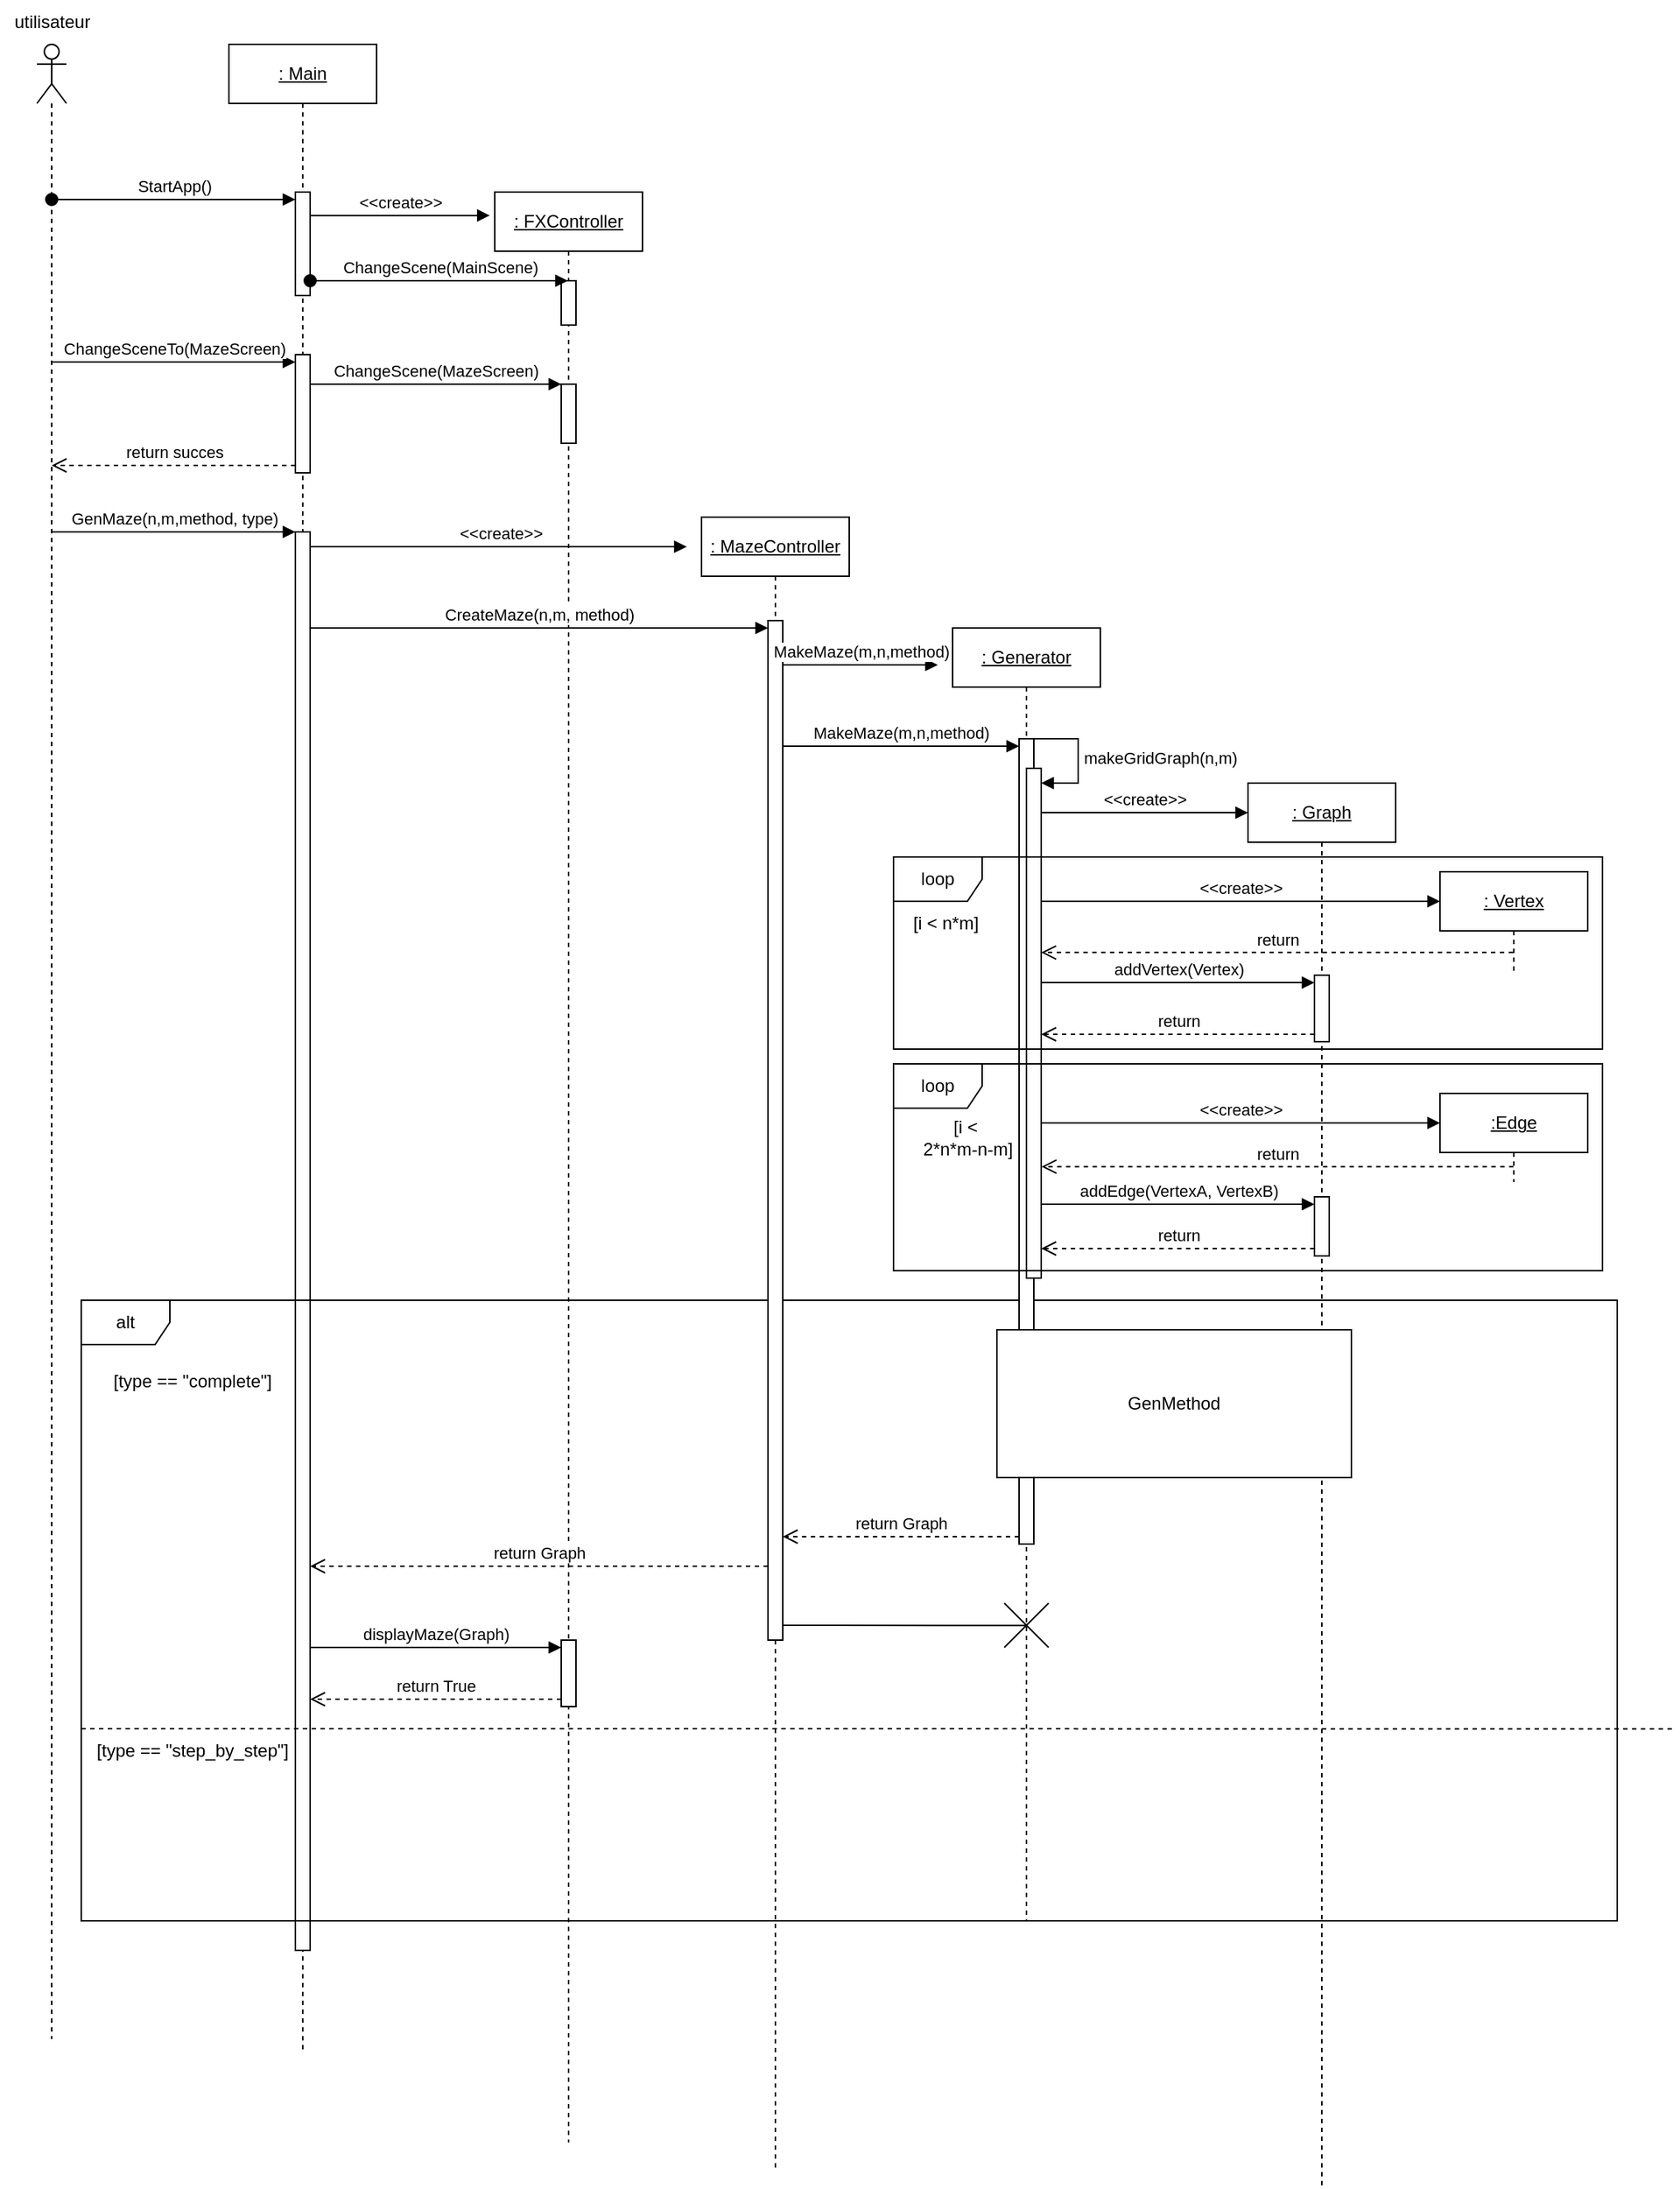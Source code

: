 <mxfile version="26.2.14">
  <diagram name="Page-1" id="IkOOb1YIsuJRBEpDu00r">
    <mxGraphModel dx="1248" dy="731" grid="1" gridSize="10" guides="1" tooltips="1" connect="1" arrows="1" fold="1" page="1" pageScale="1" pageWidth="827" pageHeight="1169" math="0" shadow="0">
      <root>
        <mxCell id="0" />
        <mxCell id="1" parent="0" />
        <mxCell id="ZBPYpFlRpq4H9dJQW1go-1" value="" style="shape=umlLifeline;perimeter=lifelinePerimeter;whiteSpace=wrap;html=1;container=1;dropTarget=0;collapsible=0;recursiveResize=0;outlineConnect=0;portConstraint=eastwest;newEdgeStyle={&quot;curved&quot;:0,&quot;rounded&quot;:0};participant=umlActor;" vertex="1" parent="1">
          <mxGeometry x="30" y="160" width="20" height="1350" as="geometry" />
        </mxCell>
        <mxCell id="ZBPYpFlRpq4H9dJQW1go-2" value="&lt;u&gt;: Main&lt;/u&gt;" style="shape=umlLifeline;perimeter=lifelinePerimeter;whiteSpace=wrap;html=1;container=1;dropTarget=0;collapsible=0;recursiveResize=0;outlineConnect=0;portConstraint=eastwest;newEdgeStyle={&quot;curved&quot;:0,&quot;rounded&quot;:0};" vertex="1" parent="1">
          <mxGeometry x="160" y="160" width="100" height="1360" as="geometry" />
        </mxCell>
        <mxCell id="ZBPYpFlRpq4H9dJQW1go-7" value="" style="html=1;points=[[0,0,0,0,5],[0,1,0,0,-5],[1,0,0,0,5],[1,1,0,0,-5]];perimeter=orthogonalPerimeter;outlineConnect=0;targetShapes=umlLifeline;portConstraint=eastwest;newEdgeStyle={&quot;curved&quot;:0,&quot;rounded&quot;:0};" vertex="1" parent="ZBPYpFlRpq4H9dJQW1go-2">
          <mxGeometry x="45" y="100" width="10" height="70" as="geometry" />
        </mxCell>
        <mxCell id="ZBPYpFlRpq4H9dJQW1go-14" value="" style="html=1;points=[[0,0,0,0,5],[0,1,0,0,-5],[1,0,0,0,5],[1,1,0,0,-5]];perimeter=orthogonalPerimeter;outlineConnect=0;targetShapes=umlLifeline;portConstraint=eastwest;newEdgeStyle={&quot;curved&quot;:0,&quot;rounded&quot;:0};" vertex="1" parent="ZBPYpFlRpq4H9dJQW1go-2">
          <mxGeometry x="45" y="210" width="10" height="80" as="geometry" />
        </mxCell>
        <mxCell id="ZBPYpFlRpq4H9dJQW1go-20" value="" style="html=1;points=[[0,0,0,0,5],[0,1,0,0,-5],[1,0,0,0,5],[1,1,0,0,-5]];perimeter=orthogonalPerimeter;outlineConnect=0;targetShapes=umlLifeline;portConstraint=eastwest;newEdgeStyle={&quot;curved&quot;:0,&quot;rounded&quot;:0};" vertex="1" parent="ZBPYpFlRpq4H9dJQW1go-2">
          <mxGeometry x="45" y="330" width="10" height="960" as="geometry" />
        </mxCell>
        <mxCell id="ZBPYpFlRpq4H9dJQW1go-3" value="utilisateur" style="text;html=1;align=center;verticalAlign=middle;resizable=0;points=[];autosize=1;strokeColor=none;fillColor=none;" vertex="1" parent="1">
          <mxGeometry x="5" y="130" width="70" height="30" as="geometry" />
        </mxCell>
        <mxCell id="ZBPYpFlRpq4H9dJQW1go-6" value="&amp;lt;&amp;lt;create&amp;gt;&amp;gt;" style="html=1;verticalAlign=bottom;endArrow=block;curved=0;rounded=0;entryX=-0.034;entryY=0.012;entryDx=0;entryDy=0;entryPerimeter=0;" edge="1" parent="1" source="ZBPYpFlRpq4H9dJQW1go-7" target="ZBPYpFlRpq4H9dJQW1go-9">
          <mxGeometry x="0.007" width="80" relative="1" as="geometry">
            <mxPoint x="220" y="270" as="sourcePoint" />
            <mxPoint x="330" y="270" as="targetPoint" />
            <mxPoint as="offset" />
          </mxGeometry>
        </mxCell>
        <mxCell id="ZBPYpFlRpq4H9dJQW1go-8" value="StartApp()" style="html=1;verticalAlign=bottom;startArrow=oval;endArrow=block;startSize=8;curved=0;rounded=0;entryX=0;entryY=0;entryDx=0;entryDy=5;" edge="1" target="ZBPYpFlRpq4H9dJQW1go-7" parent="1" source="ZBPYpFlRpq4H9dJQW1go-1">
          <mxGeometry relative="1" as="geometry">
            <mxPoint x="135" y="265" as="sourcePoint" />
          </mxGeometry>
        </mxCell>
        <mxCell id="ZBPYpFlRpq4H9dJQW1go-9" value="&lt;u&gt;: FXController&lt;/u&gt;" style="shape=umlLifeline;perimeter=lifelinePerimeter;whiteSpace=wrap;html=1;container=1;dropTarget=0;collapsible=0;recursiveResize=0;outlineConnect=0;portConstraint=eastwest;newEdgeStyle={&quot;curved&quot;:0,&quot;rounded&quot;:0};" vertex="1" parent="1">
          <mxGeometry x="340" y="260" width="100" height="1320" as="geometry" />
        </mxCell>
        <mxCell id="ZBPYpFlRpq4H9dJQW1go-11" value="" style="html=1;points=[[0,0,0,0,5],[0,1,0,0,-5],[1,0,0,0,5],[1,1,0,0,-5]];perimeter=orthogonalPerimeter;outlineConnect=0;targetShapes=umlLifeline;portConstraint=eastwest;newEdgeStyle={&quot;curved&quot;:0,&quot;rounded&quot;:0};" vertex="1" parent="ZBPYpFlRpq4H9dJQW1go-9">
          <mxGeometry x="45" y="60" width="10" height="30" as="geometry" />
        </mxCell>
        <mxCell id="ZBPYpFlRpq4H9dJQW1go-18" value="" style="html=1;points=[[0,0,0,0,5],[0,1,0,0,-5],[1,0,0,0,5],[1,1,0,0,-5]];perimeter=orthogonalPerimeter;outlineConnect=0;targetShapes=umlLifeline;portConstraint=eastwest;newEdgeStyle={&quot;curved&quot;:0,&quot;rounded&quot;:0};" vertex="1" parent="ZBPYpFlRpq4H9dJQW1go-9">
          <mxGeometry x="45" y="130" width="10" height="40" as="geometry" />
        </mxCell>
        <mxCell id="ZBPYpFlRpq4H9dJQW1go-10" value="ChangeScene(MainScene)" style="html=1;verticalAlign=bottom;startArrow=oval;endArrow=block;startSize=8;curved=0;rounded=0;" edge="1" parent="1" source="ZBPYpFlRpq4H9dJQW1go-7" target="ZBPYpFlRpq4H9dJQW1go-9">
          <mxGeometry relative="1" as="geometry">
            <mxPoint x="50" y="275" as="sourcePoint" />
            <mxPoint x="215" y="275" as="targetPoint" />
            <Array as="points">
              <mxPoint x="380" y="320" />
            </Array>
          </mxGeometry>
        </mxCell>
        <mxCell id="ZBPYpFlRpq4H9dJQW1go-15" value="ChangeSceneTo(MazeScreen)" style="html=1;verticalAlign=bottom;endArrow=block;curved=0;rounded=0;entryX=0;entryY=0;entryDx=0;entryDy=5;" edge="1" target="ZBPYpFlRpq4H9dJQW1go-14" parent="1" source="ZBPYpFlRpq4H9dJQW1go-1">
          <mxGeometry relative="1" as="geometry">
            <mxPoint x="135" y="375" as="sourcePoint" />
          </mxGeometry>
        </mxCell>
        <mxCell id="ZBPYpFlRpq4H9dJQW1go-16" value="return succes" style="html=1;verticalAlign=bottom;endArrow=open;dashed=1;endSize=8;curved=0;rounded=0;exitX=0;exitY=1;exitDx=0;exitDy=-5;" edge="1" source="ZBPYpFlRpq4H9dJQW1go-14" parent="1" target="ZBPYpFlRpq4H9dJQW1go-1">
          <mxGeometry relative="1" as="geometry">
            <mxPoint x="135" y="445" as="targetPoint" />
          </mxGeometry>
        </mxCell>
        <mxCell id="ZBPYpFlRpq4H9dJQW1go-17" value="ChangeScene(MazeScreen)" style="html=1;verticalAlign=bottom;endArrow=block;curved=0;rounded=0;entryX=0;entryY=0;entryDx=0;entryDy=5;" edge="1" parent="1" source="ZBPYpFlRpq4H9dJQW1go-14">
          <mxGeometry relative="1" as="geometry">
            <mxPoint x="220" y="390" as="sourcePoint" />
            <mxPoint x="385" y="390" as="targetPoint" />
          </mxGeometry>
        </mxCell>
        <mxCell id="ZBPYpFlRpq4H9dJQW1go-19" value="GenMaze(n,m,method, type)" style="html=1;verticalAlign=bottom;endArrow=block;curved=0;rounded=0;entryX=0;entryY=0;entryDx=0;entryDy=5;" edge="1" parent="1">
          <mxGeometry relative="1" as="geometry">
            <mxPoint x="40" y="490" as="sourcePoint" />
            <mxPoint x="205" y="490" as="targetPoint" />
          </mxGeometry>
        </mxCell>
        <mxCell id="ZBPYpFlRpq4H9dJQW1go-21" value="&lt;u&gt;: MazeController&lt;/u&gt;" style="shape=umlLifeline;perimeter=lifelinePerimeter;whiteSpace=wrap;html=1;container=1;dropTarget=0;collapsible=0;recursiveResize=0;outlineConnect=0;portConstraint=eastwest;newEdgeStyle={&quot;curved&quot;:0,&quot;rounded&quot;:0};" vertex="1" parent="1">
          <mxGeometry x="480" y="480" width="100" height="1120" as="geometry" />
        </mxCell>
        <mxCell id="ZBPYpFlRpq4H9dJQW1go-24" value="&amp;lt;&amp;lt;create&amp;gt;&amp;gt;" style="html=1;verticalAlign=bottom;endArrow=block;curved=0;rounded=0;" edge="1" parent="1" source="ZBPYpFlRpq4H9dJQW1go-20">
          <mxGeometry x="0.007" width="80" relative="1" as="geometry">
            <mxPoint x="220" y="500" as="sourcePoint" />
            <mxPoint x="470" y="500" as="targetPoint" />
            <mxPoint as="offset" />
          </mxGeometry>
        </mxCell>
        <mxCell id="ZBPYpFlRpq4H9dJQW1go-28" value="alt" style="shape=umlFrame;whiteSpace=wrap;html=1;pointerEvents=0;" vertex="1" parent="1">
          <mxGeometry x="60" y="1010" width="1040" height="420" as="geometry" />
        </mxCell>
        <mxCell id="ZBPYpFlRpq4H9dJQW1go-29" value="[type == &quot;complete&quot;]" style="text;html=1;align=center;verticalAlign=middle;resizable=0;points=[];autosize=1;strokeColor=none;fillColor=none;" vertex="1" parent="1">
          <mxGeometry x="70" y="1050" width="130" height="30" as="geometry" />
        </mxCell>
        <mxCell id="ZBPYpFlRpq4H9dJQW1go-30" value="&lt;u&gt;: Generator&lt;/u&gt;" style="shape=umlLifeline;perimeter=lifelinePerimeter;whiteSpace=wrap;html=1;container=1;dropTarget=0;collapsible=0;recursiveResize=0;outlineConnect=0;portConstraint=eastwest;newEdgeStyle={&quot;curved&quot;:0,&quot;rounded&quot;:0};" vertex="1" parent="1">
          <mxGeometry x="650" y="555" width="100" height="875" as="geometry" />
        </mxCell>
        <mxCell id="ZBPYpFlRpq4H9dJQW1go-35" value="" style="html=1;points=[[0,0,0,0,5],[0,1,0,0,-5],[1,0,0,0,5],[1,1,0,0,-5]];perimeter=orthogonalPerimeter;outlineConnect=0;targetShapes=umlLifeline;portConstraint=eastwest;newEdgeStyle={&quot;curved&quot;:0,&quot;rounded&quot;:0};" vertex="1" parent="ZBPYpFlRpq4H9dJQW1go-30">
          <mxGeometry x="45" y="75" width="10" height="545" as="geometry" />
        </mxCell>
        <mxCell id="ZBPYpFlRpq4H9dJQW1go-48" value="" style="html=1;points=[[0,0,0,0,5],[0,1,0,0,-5],[1,0,0,0,5],[1,1,0,0,-5]];perimeter=orthogonalPerimeter;outlineConnect=0;targetShapes=umlLifeline;portConstraint=eastwest;newEdgeStyle={&quot;curved&quot;:0,&quot;rounded&quot;:0};" vertex="1" parent="ZBPYpFlRpq4H9dJQW1go-30">
          <mxGeometry x="50" y="95" width="10" height="345" as="geometry" />
        </mxCell>
        <mxCell id="ZBPYpFlRpq4H9dJQW1go-49" value="makeGridGraph(n,m)" style="html=1;align=left;spacingLeft=2;endArrow=block;rounded=0;edgeStyle=orthogonalEdgeStyle;curved=0;rounded=0;" edge="1" target="ZBPYpFlRpq4H9dJQW1go-48" parent="ZBPYpFlRpq4H9dJQW1go-30">
          <mxGeometry relative="1" as="geometry">
            <mxPoint x="55" y="75" as="sourcePoint" />
            <Array as="points">
              <mxPoint x="85" y="105" />
            </Array>
          </mxGeometry>
        </mxCell>
        <mxCell id="ZBPYpFlRpq4H9dJQW1go-31" value="&lt;u&gt;: Graph&lt;/u&gt;" style="shape=umlLifeline;perimeter=lifelinePerimeter;whiteSpace=wrap;html=1;container=1;dropTarget=0;collapsible=0;recursiveResize=0;outlineConnect=0;portConstraint=eastwest;newEdgeStyle={&quot;curved&quot;:0,&quot;rounded&quot;:0};" vertex="1" parent="1">
          <mxGeometry x="850" y="660" width="100" height="950" as="geometry" />
        </mxCell>
        <mxCell id="ZBPYpFlRpq4H9dJQW1go-57" value="addVertex(Vertex)" style="html=1;verticalAlign=bottom;endArrow=block;curved=0;rounded=0;entryX=0;entryY=0;entryDx=0;entryDy=5;" edge="1" target="ZBPYpFlRpq4H9dJQW1go-56" parent="ZBPYpFlRpq4H9dJQW1go-31">
          <mxGeometry relative="1" as="geometry">
            <mxPoint x="-140.0" y="135" as="sourcePoint" />
          </mxGeometry>
        </mxCell>
        <mxCell id="ZBPYpFlRpq4H9dJQW1go-58" value="return" style="html=1;verticalAlign=bottom;endArrow=open;dashed=1;endSize=8;curved=0;rounded=0;exitX=0;exitY=1;exitDx=0;exitDy=-5;" edge="1" source="ZBPYpFlRpq4H9dJQW1go-56" parent="ZBPYpFlRpq4H9dJQW1go-31">
          <mxGeometry relative="1" as="geometry">
            <mxPoint x="-140.0" y="170" as="targetPoint" />
          </mxGeometry>
        </mxCell>
        <mxCell id="ZBPYpFlRpq4H9dJQW1go-56" value="" style="html=1;points=[[0,0,0,0,5],[0,1,0,0,-5],[1,0,0,0,5],[1,1,0,0,-5]];perimeter=orthogonalPerimeter;outlineConnect=0;targetShapes=umlLifeline;portConstraint=eastwest;newEdgeStyle={&quot;curved&quot;:0,&quot;rounded&quot;:0};" vertex="1" parent="ZBPYpFlRpq4H9dJQW1go-31">
          <mxGeometry x="45" y="130" width="10" height="45" as="geometry" />
        </mxCell>
        <mxCell id="ZBPYpFlRpq4H9dJQW1go-63" value="" style="html=1;points=[[0,0,0,0,5],[0,1,0,0,-5],[1,0,0,0,5],[1,1,0,0,-5]];perimeter=orthogonalPerimeter;outlineConnect=0;targetShapes=umlLifeline;portConstraint=eastwest;newEdgeStyle={&quot;curved&quot;:0,&quot;rounded&quot;:0};" vertex="1" parent="ZBPYpFlRpq4H9dJQW1go-31">
          <mxGeometry x="45" y="280" width="10" height="40" as="geometry" />
        </mxCell>
        <mxCell id="ZBPYpFlRpq4H9dJQW1go-32" value="" style="html=1;points=[[0,0,0,0,5],[0,1,0,0,-5],[1,0,0,0,5],[1,1,0,0,-5]];perimeter=orthogonalPerimeter;outlineConnect=0;targetShapes=umlLifeline;portConstraint=eastwest;newEdgeStyle={&quot;curved&quot;:0,&quot;rounded&quot;:0};" vertex="1" parent="1">
          <mxGeometry x="525" y="550" width="10" height="690" as="geometry" />
        </mxCell>
        <mxCell id="ZBPYpFlRpq4H9dJQW1go-33" value="CreateMaze(n,m, method)" style="html=1;verticalAlign=bottom;endArrow=block;curved=0;rounded=0;entryX=0;entryY=0;entryDx=0;entryDy=5;" edge="1" target="ZBPYpFlRpq4H9dJQW1go-32" parent="1" source="ZBPYpFlRpq4H9dJQW1go-20">
          <mxGeometry relative="1" as="geometry">
            <mxPoint x="455" y="555" as="sourcePoint" />
          </mxGeometry>
        </mxCell>
        <mxCell id="ZBPYpFlRpq4H9dJQW1go-36" value="MakeMaze(m,n,method)" style="html=1;verticalAlign=bottom;endArrow=block;curved=0;rounded=0;entryX=0;entryY=0;entryDx=0;entryDy=5;" edge="1" target="ZBPYpFlRpq4H9dJQW1go-35" parent="1" source="ZBPYpFlRpq4H9dJQW1go-32">
          <mxGeometry relative="1" as="geometry">
            <mxPoint x="595" y="655" as="sourcePoint" />
          </mxGeometry>
        </mxCell>
        <mxCell id="ZBPYpFlRpq4H9dJQW1go-37" value="return Graph" style="html=1;verticalAlign=bottom;endArrow=open;dashed=1;endSize=8;curved=0;rounded=0;exitX=0;exitY=1;exitDx=0;exitDy=-5;" edge="1" source="ZBPYpFlRpq4H9dJQW1go-35" parent="1" target="ZBPYpFlRpq4H9dJQW1go-32">
          <mxGeometry relative="1" as="geometry">
            <mxPoint x="595" y="725" as="targetPoint" />
          </mxGeometry>
        </mxCell>
        <mxCell id="ZBPYpFlRpq4H9dJQW1go-47" value="MakeMaze(m,n,method)" style="html=1;verticalAlign=bottom;endArrow=block;curved=0;rounded=0;" edge="1" parent="1">
          <mxGeometry relative="1" as="geometry">
            <mxPoint x="535" y="580" as="sourcePoint" />
            <mxPoint x="640" y="580" as="targetPoint" />
          </mxGeometry>
        </mxCell>
        <mxCell id="ZBPYpFlRpq4H9dJQW1go-50" value="&amp;lt;&amp;lt;create&amp;gt;&amp;gt;" style="html=1;verticalAlign=bottom;endArrow=block;curved=0;rounded=0;" edge="1" parent="1">
          <mxGeometry relative="1" as="geometry">
            <mxPoint x="710" y="680" as="sourcePoint" />
            <mxPoint x="850" y="680" as="targetPoint" />
          </mxGeometry>
        </mxCell>
        <mxCell id="ZBPYpFlRpq4H9dJQW1go-51" value="loop" style="shape=umlFrame;whiteSpace=wrap;html=1;pointerEvents=0;" vertex="1" parent="1">
          <mxGeometry x="610" y="710" width="480" height="130" as="geometry" />
        </mxCell>
        <mxCell id="ZBPYpFlRpq4H9dJQW1go-52" value="&lt;u&gt;: Vertex&lt;/u&gt;" style="shape=umlLifeline;perimeter=lifelinePerimeter;whiteSpace=wrap;html=1;container=1;dropTarget=0;collapsible=0;recursiveResize=0;outlineConnect=0;portConstraint=eastwest;newEdgeStyle={&quot;curved&quot;:0,&quot;rounded&quot;:0};" vertex="1" parent="1">
          <mxGeometry x="980" y="720" width="100" height="70" as="geometry" />
        </mxCell>
        <mxCell id="ZBPYpFlRpq4H9dJQW1go-54" value="&amp;lt;&amp;lt;create&amp;gt;&amp;gt;" style="html=1;verticalAlign=bottom;endArrow=block;curved=0;rounded=0;" edge="1" parent="1" source="ZBPYpFlRpq4H9dJQW1go-48">
          <mxGeometry relative="1" as="geometry">
            <mxPoint x="710" y="744.68" as="sourcePoint" />
            <mxPoint x="980" y="740" as="targetPoint" />
          </mxGeometry>
        </mxCell>
        <mxCell id="ZBPYpFlRpq4H9dJQW1go-55" value="return" style="html=1;verticalAlign=bottom;endArrow=open;dashed=1;endSize=8;curved=0;rounded=0;" edge="1" parent="1" source="ZBPYpFlRpq4H9dJQW1go-52">
          <mxGeometry relative="1" as="geometry">
            <mxPoint x="710" y="774.68" as="targetPoint" />
            <mxPoint x="870" y="774.68" as="sourcePoint" />
          </mxGeometry>
        </mxCell>
        <mxCell id="ZBPYpFlRpq4H9dJQW1go-59" value="loop" style="shape=umlFrame;whiteSpace=wrap;html=1;pointerEvents=0;" vertex="1" parent="1">
          <mxGeometry x="610" y="850" width="480" height="140" as="geometry" />
        </mxCell>
        <mxCell id="ZBPYpFlRpq4H9dJQW1go-60" value="&lt;u&gt;:Edge&lt;/u&gt;" style="shape=umlLifeline;perimeter=lifelinePerimeter;whiteSpace=wrap;html=1;container=1;dropTarget=0;collapsible=0;recursiveResize=0;outlineConnect=0;portConstraint=eastwest;newEdgeStyle={&quot;curved&quot;:0,&quot;rounded&quot;:0};" vertex="1" parent="1">
          <mxGeometry x="980" y="870" width="100" height="60" as="geometry" />
        </mxCell>
        <mxCell id="ZBPYpFlRpq4H9dJQW1go-61" value="&amp;lt;&amp;lt;create&amp;gt;&amp;gt;" style="html=1;verticalAlign=bottom;endArrow=block;curved=0;rounded=0;" edge="1" parent="1">
          <mxGeometry relative="1" as="geometry">
            <mxPoint x="710" y="890" as="sourcePoint" />
            <mxPoint x="980" y="890" as="targetPoint" />
          </mxGeometry>
        </mxCell>
        <mxCell id="ZBPYpFlRpq4H9dJQW1go-62" value="return" style="html=1;verticalAlign=bottom;endArrow=open;dashed=1;endSize=8;curved=0;rounded=0;" edge="1" parent="1">
          <mxGeometry relative="1" as="geometry">
            <mxPoint x="710.25" y="919.6" as="targetPoint" />
            <mxPoint x="1029.75" y="919.6" as="sourcePoint" />
          </mxGeometry>
        </mxCell>
        <mxCell id="ZBPYpFlRpq4H9dJQW1go-64" value="addEdge(VertexA, VertexB)" style="html=1;verticalAlign=bottom;endArrow=block;curved=0;rounded=0;entryX=0;entryY=0;entryDx=0;entryDy=5;" edge="1" target="ZBPYpFlRpq4H9dJQW1go-63" parent="1" source="ZBPYpFlRpq4H9dJQW1go-48">
          <mxGeometry relative="1" as="geometry">
            <mxPoint x="825" y="925" as="sourcePoint" />
          </mxGeometry>
        </mxCell>
        <mxCell id="ZBPYpFlRpq4H9dJQW1go-65" value="return" style="html=1;verticalAlign=bottom;endArrow=open;dashed=1;endSize=8;curved=0;rounded=0;exitX=0;exitY=1;exitDx=0;exitDy=-5;" edge="1" source="ZBPYpFlRpq4H9dJQW1go-63" parent="1" target="ZBPYpFlRpq4H9dJQW1go-48">
          <mxGeometry relative="1" as="geometry">
            <mxPoint x="825" y="995" as="targetPoint" />
          </mxGeometry>
        </mxCell>
        <mxCell id="ZBPYpFlRpq4H9dJQW1go-66" value="[i &amp;lt; n*m]" style="text;html=1;align=center;verticalAlign=middle;resizable=0;points=[];autosize=1;strokeColor=none;fillColor=none;" vertex="1" parent="1">
          <mxGeometry x="610" y="740" width="70" height="30" as="geometry" />
        </mxCell>
        <mxCell id="ZBPYpFlRpq4H9dJQW1go-67" value="[i &amp;lt;&amp;nbsp;&lt;div&gt;2*n*m-n-m]&lt;/div&gt;" style="text;html=1;align=center;verticalAlign=middle;resizable=0;points=[];autosize=1;strokeColor=none;fillColor=none;" vertex="1" parent="1">
          <mxGeometry x="620" y="880" width="80" height="40" as="geometry" />
        </mxCell>
        <mxCell id="ZBPYpFlRpq4H9dJQW1go-69" value="GenMethod" style="html=1;whiteSpace=wrap;" vertex="1" parent="1">
          <mxGeometry x="680" y="1030" width="240" height="100" as="geometry" />
        </mxCell>
        <mxCell id="ZBPYpFlRpq4H9dJQW1go-78" value="return Graph" style="html=1;verticalAlign=bottom;endArrow=open;dashed=1;endSize=8;curved=0;rounded=0;" edge="1" parent="1" target="ZBPYpFlRpq4H9dJQW1go-20">
          <mxGeometry x="0.003" relative="1" as="geometry">
            <mxPoint x="395" y="1190" as="targetPoint" />
            <mxPoint x="525" y="1190" as="sourcePoint" />
            <mxPoint as="offset" />
          </mxGeometry>
        </mxCell>
        <mxCell id="ZBPYpFlRpq4H9dJQW1go-79" value="" style="shape=umlDestroy;html=1;" vertex="1" parent="1">
          <mxGeometry x="685" y="1215" width="30" height="30" as="geometry" />
        </mxCell>
        <mxCell id="ZBPYpFlRpq4H9dJQW1go-84" value="" style="endArrow=none;html=1;edgeStyle=orthogonalEdgeStyle;rounded=0;entryX=0.514;entryY=0.507;entryDx=0;entryDy=0;entryPerimeter=0;" edge="1" parent="1" source="ZBPYpFlRpq4H9dJQW1go-32">
          <mxGeometry relative="1" as="geometry">
            <mxPoint x="540" y="1230" as="sourcePoint" />
            <mxPoint x="700.0" y="1230.16" as="targetPoint" />
            <Array as="points">
              <mxPoint x="570" y="1230" />
              <mxPoint x="570" y="1230" />
            </Array>
          </mxGeometry>
        </mxCell>
        <mxCell id="ZBPYpFlRpq4H9dJQW1go-91" value="" style="endArrow=none;dashed=1;html=1;rounded=0;exitX=0;exitY=0.545;exitDx=0;exitDy=0;exitPerimeter=0;" edge="1" parent="1">
          <mxGeometry width="50" height="50" relative="1" as="geometry">
            <mxPoint x="60" y="1300" as="sourcePoint" />
            <mxPoint x="1140" y="1300.1" as="targetPoint" />
          </mxGeometry>
        </mxCell>
        <mxCell id="ZBPYpFlRpq4H9dJQW1go-92" value="[type == &quot;step_by_step&quot;]" style="text;html=1;align=center;verticalAlign=middle;resizable=0;points=[];autosize=1;strokeColor=none;fillColor=none;" vertex="1" parent="1">
          <mxGeometry x="60" y="1300" width="150" height="30" as="geometry" />
        </mxCell>
        <mxCell id="ZBPYpFlRpq4H9dJQW1go-93" value="" style="html=1;points=[[0,0,0,0,5],[0,1,0,0,-5],[1,0,0,0,5],[1,1,0,0,-5]];perimeter=orthogonalPerimeter;outlineConnect=0;targetShapes=umlLifeline;portConstraint=eastwest;newEdgeStyle={&quot;curved&quot;:0,&quot;rounded&quot;:0};" vertex="1" parent="1">
          <mxGeometry x="385" y="1240" width="10" height="45" as="geometry" />
        </mxCell>
        <mxCell id="ZBPYpFlRpq4H9dJQW1go-94" value="displayMaze(Graph)" style="html=1;verticalAlign=bottom;endArrow=block;curved=0;rounded=0;entryX=0;entryY=0;entryDx=0;entryDy=5;" edge="1" target="ZBPYpFlRpq4H9dJQW1go-93" parent="1" source="ZBPYpFlRpq4H9dJQW1go-20">
          <mxGeometry relative="1" as="geometry">
            <mxPoint x="315" y="1250" as="sourcePoint" />
          </mxGeometry>
        </mxCell>
        <mxCell id="ZBPYpFlRpq4H9dJQW1go-95" value="return True" style="html=1;verticalAlign=bottom;endArrow=open;dashed=1;endSize=8;curved=0;rounded=0;exitX=0;exitY=1;exitDx=0;exitDy=-5;" edge="1" source="ZBPYpFlRpq4H9dJQW1go-93" parent="1" target="ZBPYpFlRpq4H9dJQW1go-20">
          <mxGeometry relative="1" as="geometry">
            <mxPoint x="315" y="1320" as="targetPoint" />
          </mxGeometry>
        </mxCell>
      </root>
    </mxGraphModel>
  </diagram>
</mxfile>
